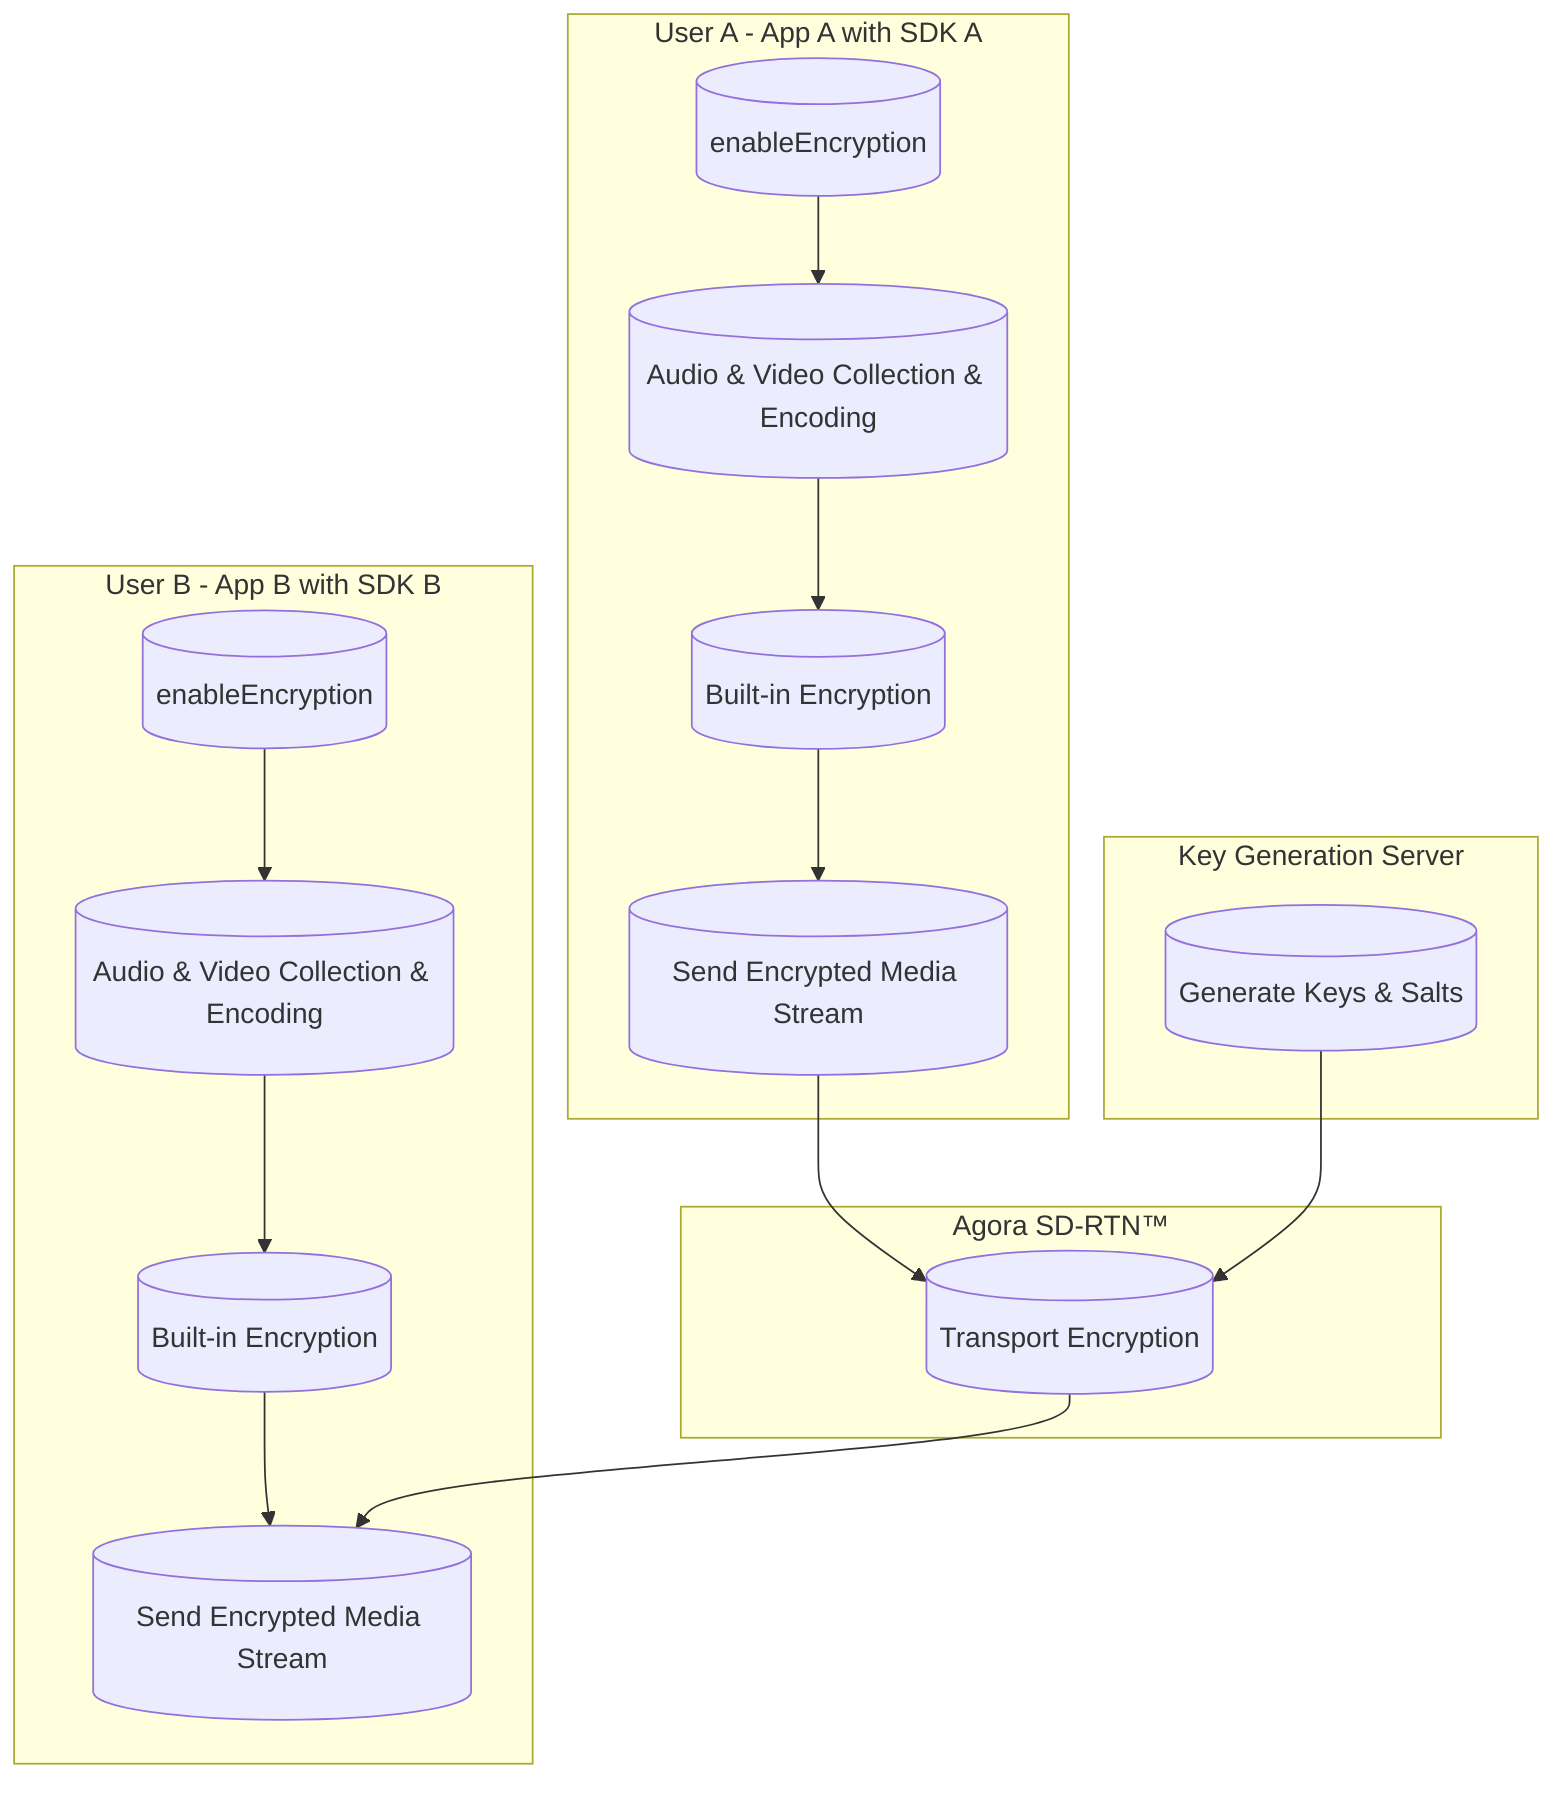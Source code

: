 flowchart TB
    subgraph User_A ["User A - App A with SDK A"]
        enableEncryptionA[("enableEncryption")]
        avCollectionA[("Audio & Video Collection & Encoding")]
        builtInEncryptionA[("Built-in Encryption")]
        sendStreamA[("Send Encrypted Media Stream")]
        enableEncryptionA --> avCollectionA
        avCollectionA --> builtInEncryptionA
        builtInEncryptionA --> sendStreamA
    end

    subgraph User_B ["User B - App B with SDK B"]
        enableEncryptionB[("enableEncryption")]
        avCollectionB[("Audio & Video Collection & Encoding")]
        builtInEncryptionB[("Built-in Encryption")]
        sendStreamB[("Send Encrypted Media Stream")]
        enableEncryptionB --> avCollectionB
        avCollectionB --> builtInEncryptionB
        builtInEncryptionB --> sendStreamB
    end

    subgraph Server ["Key Generation Server"]
        keyGen[("Generate Keys & Salts")]
    end

    subgraph AgoraNetwork ["Agora SD-RTN™"]
        transportEncrypt[("Transport Encryption")]
        sendStreamA --> transportEncrypt
        transportEncrypt --> sendStreamB
    end

    keyGen --> transportEncrypt